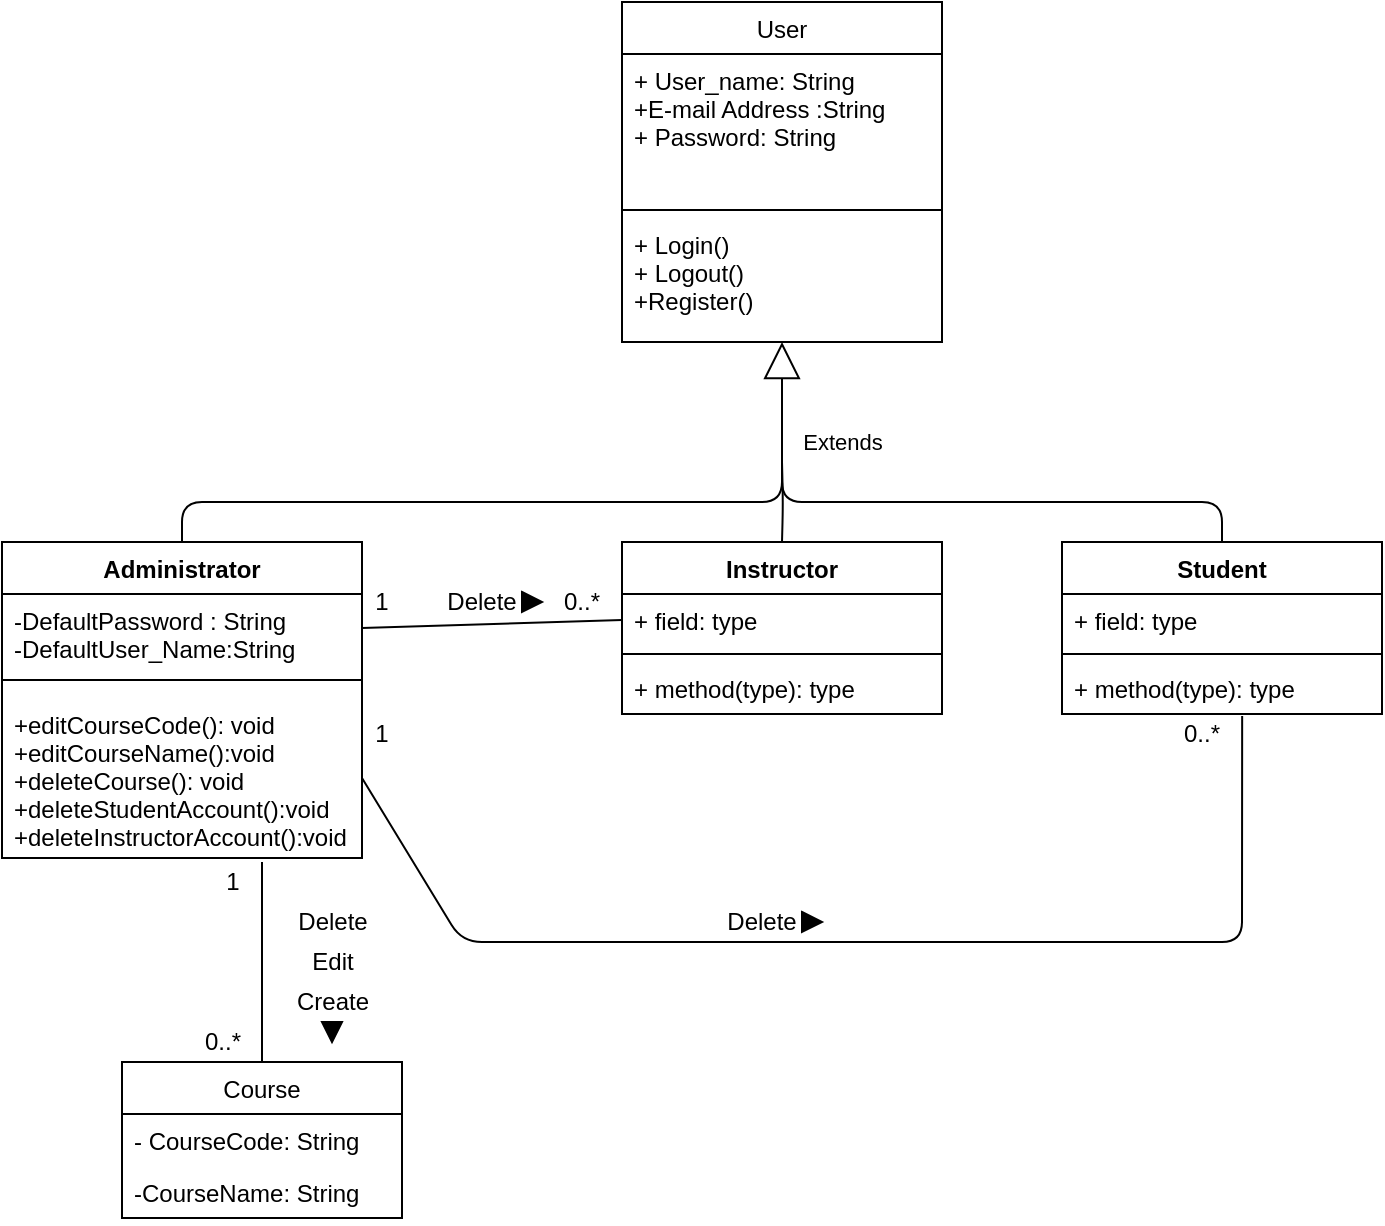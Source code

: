 <mxfile version="14.7.4" type="github">
  <diagram id="0Ks4ecTs9P0g9Y5sOIQz" name="Page-1">
    <mxGraphModel dx="1038" dy="603" grid="1" gridSize="10" guides="1" tooltips="1" connect="1" arrows="1" fold="1" page="1" pageScale="1" pageWidth="850" pageHeight="1100" math="0" shadow="0">
      <root>
        <mxCell id="0" />
        <mxCell id="1" parent="0" />
        <mxCell id="jh5FtlDnbmtHi-5MfQ73-8" value="User" style="swimlane;fontStyle=0;align=center;verticalAlign=top;childLayout=stackLayout;horizontal=1;startSize=26;horizontalStack=0;resizeParent=1;resizeParentMax=0;resizeLast=0;collapsible=1;marginBottom=0;" parent="1" vertex="1">
          <mxGeometry x="360" y="210" width="160" height="170" as="geometry" />
        </mxCell>
        <mxCell id="jh5FtlDnbmtHi-5MfQ73-9" value="+ User_name: String&#xa;+E-mail Address :String&#xa;+ Password: String" style="text;strokeColor=none;fillColor=none;align=left;verticalAlign=top;spacingLeft=4;spacingRight=4;overflow=hidden;rotatable=0;points=[[0,0.5],[1,0.5]];portConstraint=eastwest;" parent="jh5FtlDnbmtHi-5MfQ73-8" vertex="1">
          <mxGeometry y="26" width="160" height="74" as="geometry" />
        </mxCell>
        <mxCell id="jh5FtlDnbmtHi-5MfQ73-10" value="" style="line;strokeWidth=1;fillColor=none;align=left;verticalAlign=middle;spacingTop=-1;spacingLeft=3;spacingRight=3;rotatable=0;labelPosition=right;points=[];portConstraint=eastwest;" parent="jh5FtlDnbmtHi-5MfQ73-8" vertex="1">
          <mxGeometry y="100" width="160" height="8" as="geometry" />
        </mxCell>
        <mxCell id="jh5FtlDnbmtHi-5MfQ73-11" value="+ Login()&#xa;+ Logout()&#xa;+Register()&#xa;" style="text;strokeColor=none;fillColor=none;align=left;verticalAlign=top;spacingLeft=4;spacingRight=4;overflow=hidden;rotatable=0;points=[[0,0.5],[1,0.5]];portConstraint=eastwest;" parent="jh5FtlDnbmtHi-5MfQ73-8" vertex="1">
          <mxGeometry y="108" width="160" height="62" as="geometry" />
        </mxCell>
        <mxCell id="jh5FtlDnbmtHi-5MfQ73-13" value=" Administrator" style="swimlane;fontStyle=1;align=center;verticalAlign=top;childLayout=stackLayout;horizontal=1;startSize=26;horizontalStack=0;resizeParent=1;resizeParentMax=0;resizeLast=0;collapsible=1;marginBottom=0;" parent="1" vertex="1">
          <mxGeometry x="50" y="480" width="180" height="158" as="geometry" />
        </mxCell>
        <mxCell id="jh5FtlDnbmtHi-5MfQ73-14" value="-DefaultPassword : String&#xa;-DefaultUser_Name:String&#xa;" style="text;strokeColor=none;fillColor=none;align=left;verticalAlign=top;spacingLeft=4;spacingRight=4;overflow=hidden;rotatable=0;points=[[0,0.5],[1,0.5]];portConstraint=eastwest;" parent="jh5FtlDnbmtHi-5MfQ73-13" vertex="1">
          <mxGeometry y="26" width="180" height="34" as="geometry" />
        </mxCell>
        <mxCell id="jh5FtlDnbmtHi-5MfQ73-15" value="" style="line;strokeWidth=1;fillColor=none;align=left;verticalAlign=middle;spacingTop=-1;spacingLeft=3;spacingRight=3;rotatable=0;labelPosition=right;points=[];portConstraint=eastwest;" parent="jh5FtlDnbmtHi-5MfQ73-13" vertex="1">
          <mxGeometry y="60" width="180" height="18" as="geometry" />
        </mxCell>
        <mxCell id="jh5FtlDnbmtHi-5MfQ73-16" value="+editCourseCode(): void&#xa;+editCourseName():void&#xa;+deleteCourse(): void&#xa;+deleteStudentAccount():void&#xa;+deleteInstructorAccount():void&#xa;&#xa;" style="text;strokeColor=none;fillColor=none;align=left;verticalAlign=top;spacingLeft=4;spacingRight=4;overflow=hidden;rotatable=0;points=[[0,0.5],[1,0.5]];portConstraint=eastwest;" parent="jh5FtlDnbmtHi-5MfQ73-13" vertex="1">
          <mxGeometry y="78" width="180" height="80" as="geometry" />
        </mxCell>
        <mxCell id="jh5FtlDnbmtHi-5MfQ73-17" value="Instructor" style="swimlane;fontStyle=1;align=center;verticalAlign=top;childLayout=stackLayout;horizontal=1;startSize=26;horizontalStack=0;resizeParent=1;resizeParentMax=0;resizeLast=0;collapsible=1;marginBottom=0;" parent="1" vertex="1">
          <mxGeometry x="360" y="480" width="160" height="86" as="geometry" />
        </mxCell>
        <mxCell id="jh5FtlDnbmtHi-5MfQ73-18" value="+ field: type" style="text;strokeColor=none;fillColor=none;align=left;verticalAlign=top;spacingLeft=4;spacingRight=4;overflow=hidden;rotatable=0;points=[[0,0.5],[1,0.5]];portConstraint=eastwest;" parent="jh5FtlDnbmtHi-5MfQ73-17" vertex="1">
          <mxGeometry y="26" width="160" height="26" as="geometry" />
        </mxCell>
        <mxCell id="jh5FtlDnbmtHi-5MfQ73-19" value="" style="line;strokeWidth=1;fillColor=none;align=left;verticalAlign=middle;spacingTop=-1;spacingLeft=3;spacingRight=3;rotatable=0;labelPosition=right;points=[];portConstraint=eastwest;" parent="jh5FtlDnbmtHi-5MfQ73-17" vertex="1">
          <mxGeometry y="52" width="160" height="8" as="geometry" />
        </mxCell>
        <mxCell id="jh5FtlDnbmtHi-5MfQ73-20" value="+ method(type): type" style="text;strokeColor=none;fillColor=none;align=left;verticalAlign=top;spacingLeft=4;spacingRight=4;overflow=hidden;rotatable=0;points=[[0,0.5],[1,0.5]];portConstraint=eastwest;" parent="jh5FtlDnbmtHi-5MfQ73-17" vertex="1">
          <mxGeometry y="60" width="160" height="26" as="geometry" />
        </mxCell>
        <mxCell id="jh5FtlDnbmtHi-5MfQ73-21" value="Student" style="swimlane;fontStyle=1;align=center;verticalAlign=top;childLayout=stackLayout;horizontal=1;startSize=26;horizontalStack=0;resizeParent=1;resizeParentMax=0;resizeLast=0;collapsible=1;marginBottom=0;" parent="1" vertex="1">
          <mxGeometry x="580" y="480" width="160" height="86" as="geometry" />
        </mxCell>
        <mxCell id="jh5FtlDnbmtHi-5MfQ73-22" value="+ field: type" style="text;strokeColor=none;fillColor=none;align=left;verticalAlign=top;spacingLeft=4;spacingRight=4;overflow=hidden;rotatable=0;points=[[0,0.5],[1,0.5]];portConstraint=eastwest;" parent="jh5FtlDnbmtHi-5MfQ73-21" vertex="1">
          <mxGeometry y="26" width="160" height="26" as="geometry" />
        </mxCell>
        <mxCell id="jh5FtlDnbmtHi-5MfQ73-23" value="" style="line;strokeWidth=1;fillColor=none;align=left;verticalAlign=middle;spacingTop=-1;spacingLeft=3;spacingRight=3;rotatable=0;labelPosition=right;points=[];portConstraint=eastwest;" parent="jh5FtlDnbmtHi-5MfQ73-21" vertex="1">
          <mxGeometry y="52" width="160" height="8" as="geometry" />
        </mxCell>
        <mxCell id="jh5FtlDnbmtHi-5MfQ73-24" value="+ method(type): type" style="text;strokeColor=none;fillColor=none;align=left;verticalAlign=top;spacingLeft=4;spacingRight=4;overflow=hidden;rotatable=0;points=[[0,0.5],[1,0.5]];portConstraint=eastwest;" parent="jh5FtlDnbmtHi-5MfQ73-21" vertex="1">
          <mxGeometry y="60" width="160" height="26" as="geometry" />
        </mxCell>
        <mxCell id="jh5FtlDnbmtHi-5MfQ73-28" value="Extends" style="endArrow=block;endSize=16;endFill=0;html=1;entryX=0.5;entryY=1;entryDx=0;entryDy=0;exitX=0.5;exitY=0;exitDx=0;exitDy=0;" parent="1" source="jh5FtlDnbmtHi-5MfQ73-13" target="jh5FtlDnbmtHi-5MfQ73-8" edge="1">
          <mxGeometry x="0.749" y="-30" width="160" relative="1" as="geometry">
            <mxPoint x="201" y="480" as="sourcePoint" />
            <mxPoint x="500" y="460" as="targetPoint" />
            <Array as="points">
              <mxPoint x="140" y="460" />
              <mxPoint x="440" y="460" />
            </Array>
            <mxPoint as="offset" />
          </mxGeometry>
        </mxCell>
        <mxCell id="jh5FtlDnbmtHi-5MfQ73-31" value="" style="endArrow=none;html=1;edgeStyle=orthogonalEdgeStyle;" parent="1" target="jh5FtlDnbmtHi-5MfQ73-17" edge="1">
          <mxGeometry relative="1" as="geometry">
            <mxPoint x="440" y="440" as="sourcePoint" />
            <mxPoint x="500" y="460" as="targetPoint" />
          </mxGeometry>
        </mxCell>
        <mxCell id="jh5FtlDnbmtHi-5MfQ73-35" value="" style="endArrow=none;html=1;edgeStyle=orthogonalEdgeStyle;entryX=0.5;entryY=0;entryDx=0;entryDy=0;" parent="1" target="jh5FtlDnbmtHi-5MfQ73-21" edge="1">
          <mxGeometry relative="1" as="geometry">
            <mxPoint x="440" y="440" as="sourcePoint" />
            <mxPoint x="500" y="460" as="targetPoint" />
            <Array as="points">
              <mxPoint x="440" y="460" />
              <mxPoint x="660" y="460" />
            </Array>
          </mxGeometry>
        </mxCell>
        <mxCell id="jh5FtlDnbmtHi-5MfQ73-40" value="Course" style="swimlane;fontStyle=0;childLayout=stackLayout;horizontal=1;startSize=26;fillColor=none;horizontalStack=0;resizeParent=1;resizeParentMax=0;resizeLast=0;collapsible=1;marginBottom=0;" parent="1" vertex="1">
          <mxGeometry x="110" y="740" width="140" height="78" as="geometry" />
        </mxCell>
        <mxCell id="jh5FtlDnbmtHi-5MfQ73-41" value="- CourseCode: String" style="text;strokeColor=none;fillColor=none;align=left;verticalAlign=top;spacingLeft=4;spacingRight=4;overflow=hidden;rotatable=0;points=[[0,0.5],[1,0.5]];portConstraint=eastwest;" parent="jh5FtlDnbmtHi-5MfQ73-40" vertex="1">
          <mxGeometry y="26" width="140" height="26" as="geometry" />
        </mxCell>
        <mxCell id="jh5FtlDnbmtHi-5MfQ73-42" value="-CourseName: String &#xa;" style="text;strokeColor=none;fillColor=none;align=left;verticalAlign=top;spacingLeft=4;spacingRight=4;overflow=hidden;rotatable=0;points=[[0,0.5],[1,0.5]];portConstraint=eastwest;" parent="jh5FtlDnbmtHi-5MfQ73-40" vertex="1">
          <mxGeometry y="52" width="140" height="26" as="geometry" />
        </mxCell>
        <mxCell id="yiBvlV-o7qWcCZld0VGW-4" value="1" style="text;html=1;align=center;verticalAlign=middle;resizable=0;points=[];autosize=1;strokeColor=none;" parent="1" vertex="1">
          <mxGeometry x="155" y="640" width="20" height="20" as="geometry" />
        </mxCell>
        <mxCell id="yiBvlV-o7qWcCZld0VGW-5" value="Create" style="text;html=1;align=center;verticalAlign=middle;resizable=0;points=[];autosize=1;strokeColor=none;" parent="1" vertex="1">
          <mxGeometry x="190" y="700" width="50" height="20" as="geometry" />
        </mxCell>
        <mxCell id="yiBvlV-o7qWcCZld0VGW-6" value="" style="triangle;whiteSpace=wrap;html=1;direction=south;fillColor=#000000;" parent="1" vertex="1">
          <mxGeometry x="210" y="720" width="10" height="10" as="geometry" />
        </mxCell>
        <mxCell id="yiBvlV-o7qWcCZld0VGW-7" value="" style="endArrow=none;html=1;entryX=0;entryY=0.5;entryDx=0;entryDy=0;exitX=1;exitY=0.5;exitDx=0;exitDy=0;" parent="1" source="jh5FtlDnbmtHi-5MfQ73-14" target="jh5FtlDnbmtHi-5MfQ73-18" edge="1">
          <mxGeometry width="50" height="50" relative="1" as="geometry">
            <mxPoint x="280" y="600" as="sourcePoint" />
            <mxPoint x="330" y="550" as="targetPoint" />
          </mxGeometry>
        </mxCell>
        <mxCell id="yiBvlV-o7qWcCZld0VGW-8" value="Delete" style="text;html=1;strokeColor=none;fillColor=none;align=center;verticalAlign=middle;whiteSpace=wrap;rounded=0;" parent="1" vertex="1">
          <mxGeometry x="270" y="500" width="40" height="20" as="geometry" />
        </mxCell>
        <mxCell id="yiBvlV-o7qWcCZld0VGW-9" value="1" style="text;html=1;strokeColor=none;fillColor=none;align=center;verticalAlign=middle;whiteSpace=wrap;rounded=0;" parent="1" vertex="1">
          <mxGeometry x="220" y="500" width="40" height="20" as="geometry" />
        </mxCell>
        <mxCell id="yiBvlV-o7qWcCZld0VGW-10" value="0..*" style="text;html=1;strokeColor=none;fillColor=none;align=center;verticalAlign=middle;whiteSpace=wrap;rounded=0;" parent="1" vertex="1">
          <mxGeometry x="320" y="500" width="40" height="20" as="geometry" />
        </mxCell>
        <mxCell id="yiBvlV-o7qWcCZld0VGW-11" value="" style="triangle;whiteSpace=wrap;html=1;fillColor=#000000;" parent="1" vertex="1">
          <mxGeometry x="310" y="505" width="10" height="10" as="geometry" />
        </mxCell>
        <mxCell id="yiBvlV-o7qWcCZld0VGW-12" value="" style="endArrow=none;html=1;exitX=1;exitY=0.5;exitDx=0;exitDy=0;entryX=0.563;entryY=1.038;entryDx=0;entryDy=0;entryPerimeter=0;" parent="1" source="jh5FtlDnbmtHi-5MfQ73-16" target="jh5FtlDnbmtHi-5MfQ73-24" edge="1">
          <mxGeometry width="50" height="50" relative="1" as="geometry">
            <mxPoint x="280" y="600" as="sourcePoint" />
            <mxPoint x="330" y="550" as="targetPoint" />
            <Array as="points">
              <mxPoint x="280" y="680" />
              <mxPoint x="390" y="680" />
              <mxPoint x="670" y="680" />
            </Array>
          </mxGeometry>
        </mxCell>
        <mxCell id="yiBvlV-o7qWcCZld0VGW-13" value="Delete" style="text;html=1;strokeColor=none;fillColor=none;align=center;verticalAlign=middle;whiteSpace=wrap;rounded=0;" parent="1" vertex="1">
          <mxGeometry x="410" y="660" width="40" height="20" as="geometry" />
        </mxCell>
        <mxCell id="yiBvlV-o7qWcCZld0VGW-14" value="" style="triangle;whiteSpace=wrap;html=1;fillColor=#000000;" parent="1" vertex="1">
          <mxGeometry x="450" y="665" width="10" height="10" as="geometry" />
        </mxCell>
        <mxCell id="yiBvlV-o7qWcCZld0VGW-15" value="0..*" style="text;html=1;strokeColor=none;fillColor=none;align=center;verticalAlign=middle;whiteSpace=wrap;rounded=0;" parent="1" vertex="1">
          <mxGeometry x="630" y="566" width="40" height="20" as="geometry" />
        </mxCell>
        <mxCell id="yiBvlV-o7qWcCZld0VGW-16" value="1" style="text;html=1;strokeColor=none;fillColor=none;align=center;verticalAlign=middle;whiteSpace=wrap;rounded=0;" parent="1" vertex="1">
          <mxGeometry x="220" y="566" width="40" height="20" as="geometry" />
        </mxCell>
        <mxCell id="yiBvlV-o7qWcCZld0VGW-17" value="Edit" style="text;html=1;align=center;verticalAlign=middle;resizable=0;points=[];autosize=1;strokeColor=none;" parent="1" vertex="1">
          <mxGeometry x="195" y="680" width="40" height="20" as="geometry" />
        </mxCell>
        <mxCell id="yiBvlV-o7qWcCZld0VGW-18" value="Delete" style="text;html=1;align=center;verticalAlign=middle;resizable=0;points=[];autosize=1;strokeColor=none;" parent="1" vertex="1">
          <mxGeometry x="190" y="660" width="50" height="20" as="geometry" />
        </mxCell>
        <mxCell id="yiBvlV-o7qWcCZld0VGW-19" value="" style="endArrow=none;html=1;entryX=0.5;entryY=0;entryDx=0;entryDy=0;" parent="1" target="jh5FtlDnbmtHi-5MfQ73-40" edge="1">
          <mxGeometry width="50" height="50" relative="1" as="geometry">
            <mxPoint x="180" y="640" as="sourcePoint" />
            <mxPoint x="330" y="500" as="targetPoint" />
          </mxGeometry>
        </mxCell>
        <mxCell id="yiBvlV-o7qWcCZld0VGW-21" value="0..*" style="text;html=1;align=center;verticalAlign=middle;resizable=0;points=[];autosize=1;strokeColor=none;" parent="1" vertex="1">
          <mxGeometry x="145" y="720" width="30" height="20" as="geometry" />
        </mxCell>
      </root>
    </mxGraphModel>
  </diagram>
</mxfile>
